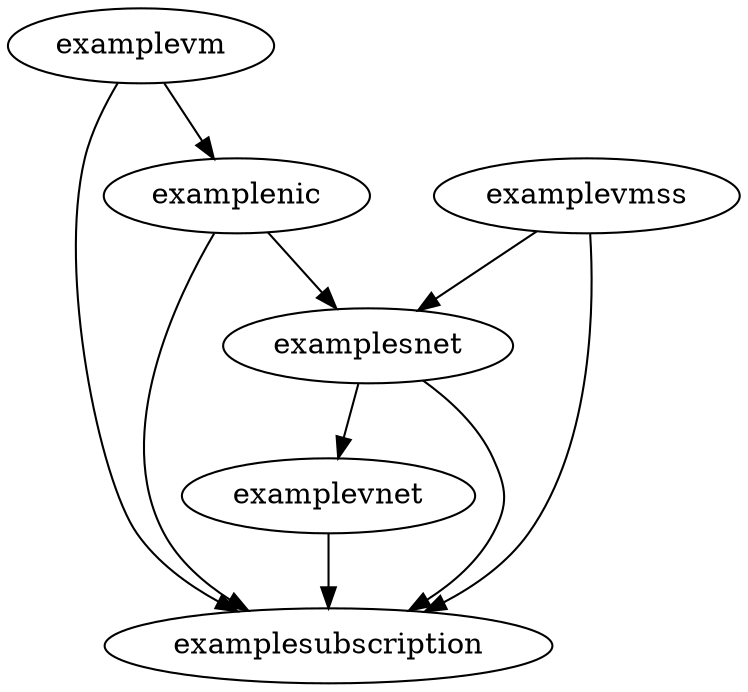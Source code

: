 digraph exampleexample {
	examplevm -> examplenic;
	examplevm -> examplesubscription;
	examplesnet -> examplevnet;
	examplesnet -> examplesubscription;
	examplevmss -> examplesnet;
	examplevmss -> examplesubscription;
	examplenic -> examplesnet;
	examplenic -> examplesubscription;
	examplevnet -> examplesubscription;
}